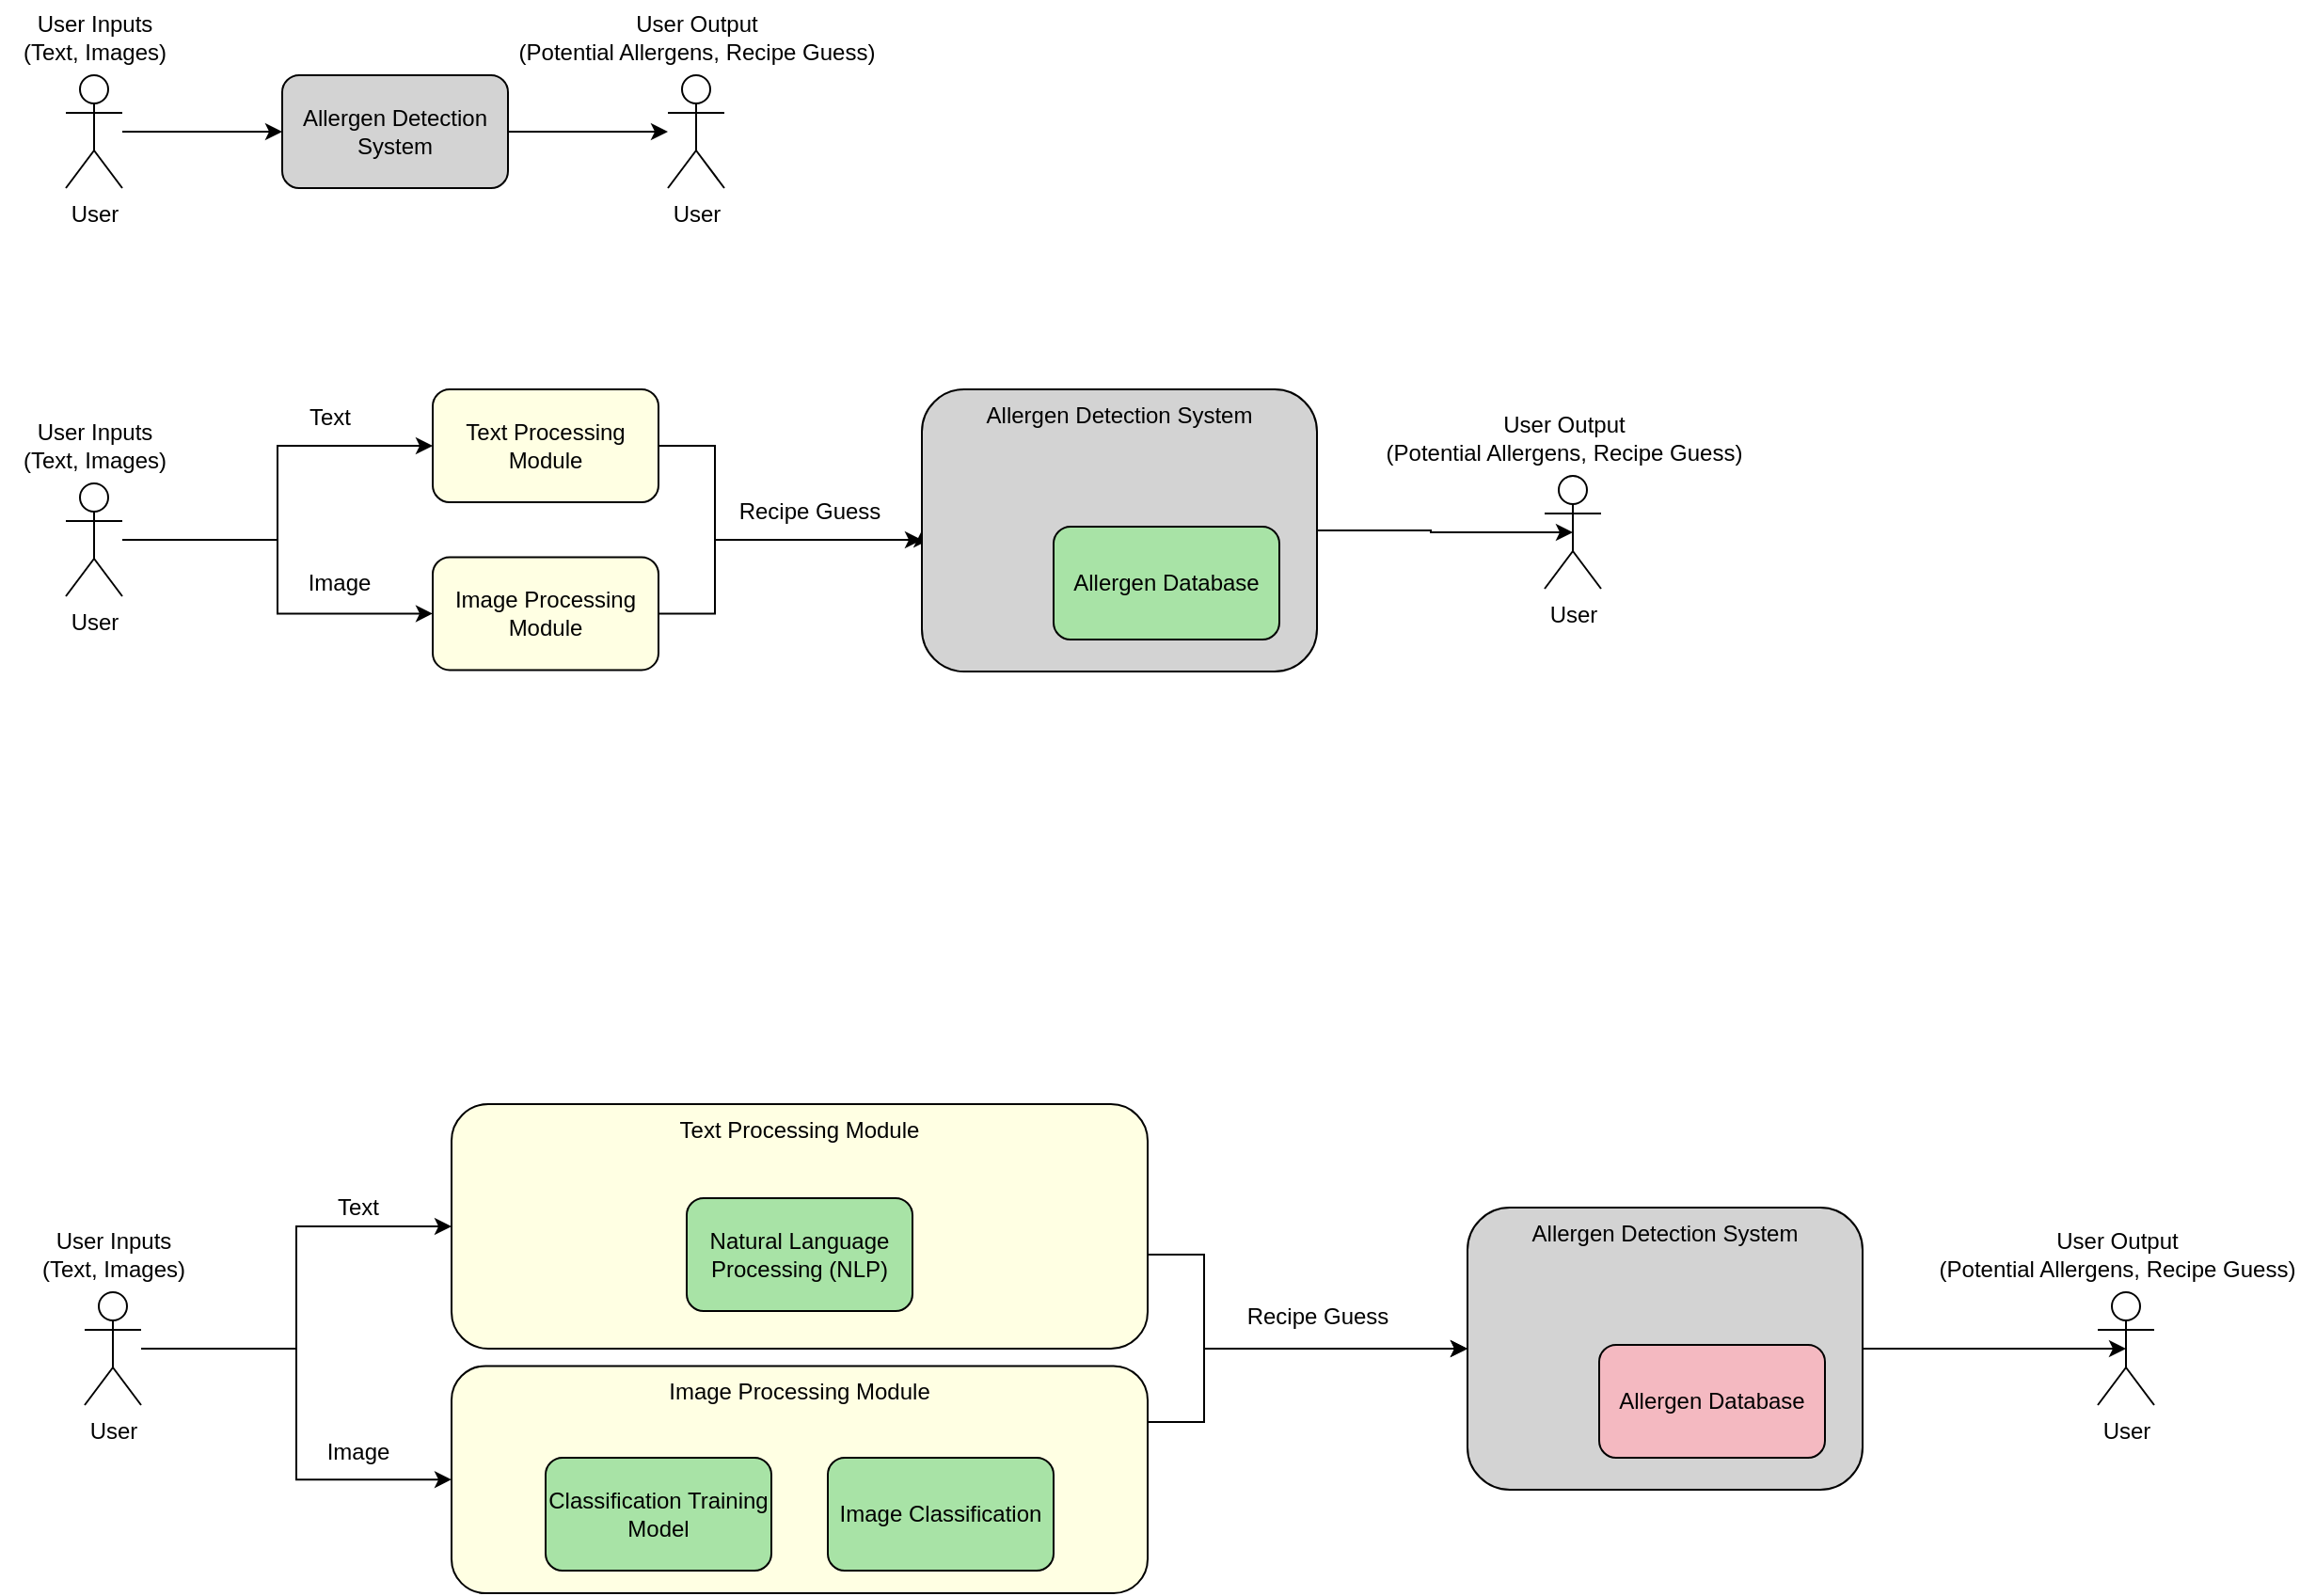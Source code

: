 <mxfile version="24.7.16">
  <diagram name="Page-1" id="Cf3LVYV3IRNGvJ8bjNK9">
    <mxGraphModel dx="1735" dy="1169" grid="1" gridSize="10" guides="1" tooltips="1" connect="1" arrows="1" fold="1" page="1" pageScale="1" pageWidth="850" pageHeight="1100" background="none" math="0" shadow="0">
      <root>
        <mxCell id="0" />
        <mxCell id="1" parent="0" />
        <mxCell id="Zk8h-keVInsy_jaAp7j8-1" value="&lt;div&gt;User Inputs&lt;/div&gt;&lt;div&gt;(Text, Images)&lt;br&gt;&lt;/div&gt;" style="text;html=1;align=center;verticalAlign=middle;resizable=0;points=[];autosize=1;strokeColor=none;fillColor=none;" parent="1" vertex="1">
          <mxGeometry x="70" y="183" width="100" height="40" as="geometry" />
        </mxCell>
        <mxCell id="Zk8h-keVInsy_jaAp7j8-5" style="edgeStyle=orthogonalEdgeStyle;rounded=0;orthogonalLoop=1;jettySize=auto;html=1;entryX=0;entryY=0.5;entryDx=0;entryDy=0;" parent="1" source="Zk8h-keVInsy_jaAp7j8-2" target="Zk8h-keVInsy_jaAp7j8-3" edge="1">
          <mxGeometry relative="1" as="geometry" />
        </mxCell>
        <mxCell id="Zk8h-keVInsy_jaAp7j8-2" value="User" style="shape=umlActor;verticalLabelPosition=bottom;verticalAlign=top;html=1;outlineConnect=0;" parent="1" vertex="1">
          <mxGeometry x="105" y="223" width="30" height="60" as="geometry" />
        </mxCell>
        <mxCell id="Zk8h-keVInsy_jaAp7j8-8" style="edgeStyle=orthogonalEdgeStyle;rounded=0;orthogonalLoop=1;jettySize=auto;html=1;" parent="1" source="Zk8h-keVInsy_jaAp7j8-3" target="Zk8h-keVInsy_jaAp7j8-6" edge="1">
          <mxGeometry relative="1" as="geometry" />
        </mxCell>
        <mxCell id="Zk8h-keVInsy_jaAp7j8-3" value="Allergen Detection System" style="rounded=1;whiteSpace=wrap;html=1;fillColor=#D3D3D3;" parent="1" vertex="1">
          <mxGeometry x="220" y="223" width="120" height="60" as="geometry" />
        </mxCell>
        <mxCell id="Zk8h-keVInsy_jaAp7j8-6" value="User" style="shape=umlActor;verticalLabelPosition=bottom;verticalAlign=top;html=1;outlineConnect=0;" parent="1" vertex="1">
          <mxGeometry x="425" y="223" width="30" height="60" as="geometry" />
        </mxCell>
        <mxCell id="Zk8h-keVInsy_jaAp7j8-10" value="&lt;div&gt;User Inputs&lt;/div&gt;&lt;div&gt;(Text, Images)&lt;br&gt;&lt;/div&gt;" style="text;html=1;align=center;verticalAlign=middle;resizable=0;points=[];autosize=1;strokeColor=none;fillColor=none;" parent="1" vertex="1">
          <mxGeometry x="70" y="400" width="100" height="40" as="geometry" />
        </mxCell>
        <mxCell id="Lg2Q8IWw4Lxlc7aP8mto-7" style="edgeStyle=orthogonalEdgeStyle;rounded=0;orthogonalLoop=1;jettySize=auto;html=1;entryX=0;entryY=0.5;entryDx=0;entryDy=0;" edge="1" parent="1" source="Zk8h-keVInsy_jaAp7j8-12" target="Lg2Q8IWw4Lxlc7aP8mto-5">
          <mxGeometry relative="1" as="geometry" />
        </mxCell>
        <mxCell id="Lg2Q8IWw4Lxlc7aP8mto-9" style="edgeStyle=orthogonalEdgeStyle;rounded=0;orthogonalLoop=1;jettySize=auto;html=1;" edge="1" parent="1" source="Zk8h-keVInsy_jaAp7j8-12" target="Lg2Q8IWw4Lxlc7aP8mto-6">
          <mxGeometry relative="1" as="geometry" />
        </mxCell>
        <mxCell id="Zk8h-keVInsy_jaAp7j8-12" value="User" style="shape=umlActor;verticalLabelPosition=bottom;verticalAlign=top;html=1;outlineConnect=0;" parent="1" vertex="1">
          <mxGeometry x="105" y="440" width="30" height="60" as="geometry" />
        </mxCell>
        <mxCell id="Zk8h-keVInsy_jaAp7j8-15" value="User" style="shape=umlActor;verticalLabelPosition=bottom;verticalAlign=top;html=1;outlineConnect=0;" parent="1" vertex="1">
          <mxGeometry x="891" y="436" width="30" height="60" as="geometry" />
        </mxCell>
        <mxCell id="Lg2Q8IWw4Lxlc7aP8mto-2" value="&lt;div&gt;User Output&lt;/div&gt;&lt;div&gt;(Potential Allergens, Recipe Guess)&lt;br&gt;&lt;/div&gt;" style="text;html=1;align=center;verticalAlign=middle;resizable=0;points=[];autosize=1;strokeColor=none;fillColor=none;" vertex="1" parent="1">
          <mxGeometry x="335" y="183" width="210" height="40" as="geometry" />
        </mxCell>
        <mxCell id="Lg2Q8IWw4Lxlc7aP8mto-3" value="&lt;div&gt;User Output&lt;/div&gt;&lt;div&gt;(Potential Allergens, Recipe Guess)&lt;br&gt;&lt;/div&gt;" style="text;html=1;align=center;verticalAlign=middle;resizable=0;points=[];autosize=1;strokeColor=none;fillColor=none;" vertex="1" parent="1">
          <mxGeometry x="796" y="396" width="210" height="40" as="geometry" />
        </mxCell>
        <mxCell id="Lg2Q8IWw4Lxlc7aP8mto-12" style="edgeStyle=orthogonalEdgeStyle;rounded=0;orthogonalLoop=1;jettySize=auto;html=1;entryX=0;entryY=0.5;entryDx=0;entryDy=0;" edge="1" parent="1" source="Lg2Q8IWw4Lxlc7aP8mto-5" target="Lg2Q8IWw4Lxlc7aP8mto-11">
          <mxGeometry relative="1" as="geometry">
            <Array as="points">
              <mxPoint x="450" y="420" />
              <mxPoint x="450" y="470" />
            </Array>
          </mxGeometry>
        </mxCell>
        <mxCell id="Lg2Q8IWw4Lxlc7aP8mto-5" value="Text Processing Module" style="rounded=1;whiteSpace=wrap;html=1;fillColor=#FFFFE3;" vertex="1" parent="1">
          <mxGeometry x="300" y="390" width="120" height="60" as="geometry" />
        </mxCell>
        <mxCell id="Lg2Q8IWw4Lxlc7aP8mto-13" style="edgeStyle=orthogonalEdgeStyle;rounded=0;orthogonalLoop=1;jettySize=auto;html=1;" edge="1" parent="1" source="Lg2Q8IWw4Lxlc7aP8mto-6" target="Lg2Q8IWw4Lxlc7aP8mto-11">
          <mxGeometry relative="1" as="geometry">
            <Array as="points">
              <mxPoint x="450" y="509" />
              <mxPoint x="450" y="470" />
            </Array>
          </mxGeometry>
        </mxCell>
        <mxCell id="Lg2Q8IWw4Lxlc7aP8mto-6" value="Image Processing Module" style="rounded=1;whiteSpace=wrap;html=1;fillColor=#FFFFE3;" vertex="1" parent="1">
          <mxGeometry x="300" y="479.2" width="120" height="60" as="geometry" />
        </mxCell>
        <mxCell id="Lg2Q8IWw4Lxlc7aP8mto-8" value="&lt;div&gt;Text&lt;/div&gt;" style="text;html=1;align=center;verticalAlign=middle;resizable=0;points=[];autosize=1;strokeColor=none;fillColor=none;" vertex="1" parent="1">
          <mxGeometry x="220" y="390" width="50" height="30" as="geometry" />
        </mxCell>
        <mxCell id="Lg2Q8IWw4Lxlc7aP8mto-10" value="Image" style="text;html=1;align=center;verticalAlign=middle;resizable=0;points=[];autosize=1;strokeColor=none;fillColor=none;" vertex="1" parent="1">
          <mxGeometry x="220" y="478" width="60" height="30" as="geometry" />
        </mxCell>
        <mxCell id="Lg2Q8IWw4Lxlc7aP8mto-11" value="Allergen Detection System" style="rounded=1;whiteSpace=wrap;html=1;fillColor=#D3D3D3;verticalAlign=top;" vertex="1" parent="1">
          <mxGeometry x="560" y="390" width="210" height="150" as="geometry" />
        </mxCell>
        <mxCell id="Lg2Q8IWw4Lxlc7aP8mto-14" value="Recipe Guess" style="text;html=1;align=center;verticalAlign=middle;resizable=0;points=[];autosize=1;strokeColor=none;fillColor=none;" vertex="1" parent="1">
          <mxGeometry x="450" y="440" width="100" height="30" as="geometry" />
        </mxCell>
        <mxCell id="Lg2Q8IWw4Lxlc7aP8mto-15" value="Allergen Database" style="rounded=1;whiteSpace=wrap;html=1;fillColor=#a8e3a6;" vertex="1" parent="1">
          <mxGeometry x="630" y="463" width="120" height="60" as="geometry" />
        </mxCell>
        <mxCell id="Lg2Q8IWw4Lxlc7aP8mto-16" style="edgeStyle=orthogonalEdgeStyle;rounded=0;orthogonalLoop=1;jettySize=auto;html=1;entryX=0.5;entryY=0.5;entryDx=0;entryDy=0;entryPerimeter=0;" edge="1" parent="1" source="Lg2Q8IWw4Lxlc7aP8mto-11" target="Zk8h-keVInsy_jaAp7j8-15">
          <mxGeometry relative="1" as="geometry" />
        </mxCell>
        <mxCell id="Lg2Q8IWw4Lxlc7aP8mto-18" value="&lt;div&gt;User Inputs&lt;/div&gt;&lt;div&gt;(Text, Images)&lt;br&gt;&lt;/div&gt;" style="text;html=1;align=center;verticalAlign=middle;resizable=0;points=[];autosize=1;strokeColor=none;fillColor=none;" vertex="1" parent="1">
          <mxGeometry x="80" y="830" width="100" height="40" as="geometry" />
        </mxCell>
        <mxCell id="Lg2Q8IWw4Lxlc7aP8mto-19" style="edgeStyle=orthogonalEdgeStyle;rounded=0;orthogonalLoop=1;jettySize=auto;html=1;entryX=0;entryY=0.5;entryDx=0;entryDy=0;" edge="1" parent="1" source="Lg2Q8IWw4Lxlc7aP8mto-21" target="Lg2Q8IWw4Lxlc7aP8mto-25">
          <mxGeometry relative="1" as="geometry" />
        </mxCell>
        <mxCell id="Lg2Q8IWw4Lxlc7aP8mto-20" style="edgeStyle=orthogonalEdgeStyle;rounded=0;orthogonalLoop=1;jettySize=auto;html=1;" edge="1" parent="1" source="Lg2Q8IWw4Lxlc7aP8mto-21" target="Lg2Q8IWw4Lxlc7aP8mto-27">
          <mxGeometry relative="1" as="geometry" />
        </mxCell>
        <mxCell id="Lg2Q8IWw4Lxlc7aP8mto-21" value="User" style="shape=umlActor;verticalLabelPosition=bottom;verticalAlign=top;html=1;outlineConnect=0;" vertex="1" parent="1">
          <mxGeometry x="115" y="870" width="30" height="60" as="geometry" />
        </mxCell>
        <mxCell id="Lg2Q8IWw4Lxlc7aP8mto-22" value="User" style="shape=umlActor;verticalLabelPosition=bottom;verticalAlign=top;html=1;outlineConnect=0;" vertex="1" parent="1">
          <mxGeometry x="1185" y="870" width="30" height="60" as="geometry" />
        </mxCell>
        <mxCell id="Lg2Q8IWw4Lxlc7aP8mto-23" value="&lt;div&gt;User Output&lt;/div&gt;&lt;div&gt;(Potential Allergens, Recipe Guess)&lt;br&gt;&lt;/div&gt;" style="text;html=1;align=center;verticalAlign=middle;resizable=0;points=[];autosize=1;strokeColor=none;fillColor=none;" vertex="1" parent="1">
          <mxGeometry x="1090" y="830" width="210" height="40" as="geometry" />
        </mxCell>
        <mxCell id="Lg2Q8IWw4Lxlc7aP8mto-24" style="edgeStyle=orthogonalEdgeStyle;rounded=0;orthogonalLoop=1;jettySize=auto;html=1;entryX=0;entryY=0.5;entryDx=0;entryDy=0;" edge="1" parent="1" source="Lg2Q8IWw4Lxlc7aP8mto-25" target="Lg2Q8IWw4Lxlc7aP8mto-30">
          <mxGeometry relative="1" as="geometry">
            <Array as="points">
              <mxPoint x="710" y="850" />
              <mxPoint x="710" y="900" />
            </Array>
          </mxGeometry>
        </mxCell>
        <mxCell id="Lg2Q8IWw4Lxlc7aP8mto-25" value="Text Processing Module" style="rounded=1;whiteSpace=wrap;html=1;fillColor=#FFFFE3;verticalAlign=top;" vertex="1" parent="1">
          <mxGeometry x="310" y="770" width="370" height="130" as="geometry" />
        </mxCell>
        <mxCell id="Lg2Q8IWw4Lxlc7aP8mto-26" style="edgeStyle=orthogonalEdgeStyle;rounded=0;orthogonalLoop=1;jettySize=auto;html=1;" edge="1" parent="1" source="Lg2Q8IWw4Lxlc7aP8mto-27" target="Lg2Q8IWw4Lxlc7aP8mto-30">
          <mxGeometry relative="1" as="geometry">
            <Array as="points">
              <mxPoint x="710" y="939" />
              <mxPoint x="710" y="900" />
            </Array>
          </mxGeometry>
        </mxCell>
        <mxCell id="Lg2Q8IWw4Lxlc7aP8mto-27" value="Image Processing Module" style="rounded=1;whiteSpace=wrap;html=1;fillColor=#FFFFE3;verticalAlign=top;" vertex="1" parent="1">
          <mxGeometry x="310" y="909.2" width="370" height="120.8" as="geometry" />
        </mxCell>
        <mxCell id="Lg2Q8IWw4Lxlc7aP8mto-28" value="&lt;div&gt;Text&lt;/div&gt;" style="text;html=1;align=center;verticalAlign=middle;resizable=0;points=[];autosize=1;strokeColor=none;fillColor=none;" vertex="1" parent="1">
          <mxGeometry x="235" y="810" width="50" height="30" as="geometry" />
        </mxCell>
        <mxCell id="Lg2Q8IWw4Lxlc7aP8mto-29" value="Image" style="text;html=1;align=center;verticalAlign=middle;resizable=0;points=[];autosize=1;strokeColor=none;fillColor=none;" vertex="1" parent="1">
          <mxGeometry x="230" y="940" width="60" height="30" as="geometry" />
        </mxCell>
        <mxCell id="Lg2Q8IWw4Lxlc7aP8mto-30" value="Allergen Detection System" style="rounded=1;whiteSpace=wrap;html=1;fillColor=#D3D3D3;verticalAlign=top;" vertex="1" parent="1">
          <mxGeometry x="850" y="825" width="210" height="150" as="geometry" />
        </mxCell>
        <mxCell id="Lg2Q8IWw4Lxlc7aP8mto-31" value="Recipe Guess" style="text;html=1;align=center;verticalAlign=middle;resizable=0;points=[];autosize=1;strokeColor=none;fillColor=none;" vertex="1" parent="1">
          <mxGeometry x="720" y="868" width="100" height="30" as="geometry" />
        </mxCell>
        <mxCell id="Lg2Q8IWw4Lxlc7aP8mto-32" value="Allergen Database" style="rounded=1;whiteSpace=wrap;html=1;fillColor=#F4B9C1;" vertex="1" parent="1">
          <mxGeometry x="920" y="898" width="120" height="60" as="geometry" />
        </mxCell>
        <mxCell id="Lg2Q8IWw4Lxlc7aP8mto-33" style="edgeStyle=orthogonalEdgeStyle;rounded=0;orthogonalLoop=1;jettySize=auto;html=1;entryX=0.5;entryY=0.5;entryDx=0;entryDy=0;entryPerimeter=0;" edge="1" parent="1" source="Lg2Q8IWw4Lxlc7aP8mto-30" target="Lg2Q8IWw4Lxlc7aP8mto-22">
          <mxGeometry relative="1" as="geometry" />
        </mxCell>
        <mxCell id="Lg2Q8IWw4Lxlc7aP8mto-68" value="Natural Language Processing (NLP)" style="rounded=1;whiteSpace=wrap;html=1;fillColor=#A8E3A6;" vertex="1" parent="1">
          <mxGeometry x="435" y="820" width="120" height="60" as="geometry" />
        </mxCell>
        <mxCell id="Lg2Q8IWw4Lxlc7aP8mto-69" value="Classification Training Model" style="rounded=1;whiteSpace=wrap;html=1;fillColor=#A8E3A6;" vertex="1" parent="1">
          <mxGeometry x="360" y="958" width="120" height="60" as="geometry" />
        </mxCell>
        <mxCell id="Lg2Q8IWw4Lxlc7aP8mto-70" value="Image Classification" style="rounded=1;whiteSpace=wrap;html=1;fillColor=#A8E3A6;" vertex="1" parent="1">
          <mxGeometry x="510" y="958" width="120" height="60" as="geometry" />
        </mxCell>
      </root>
    </mxGraphModel>
  </diagram>
</mxfile>
